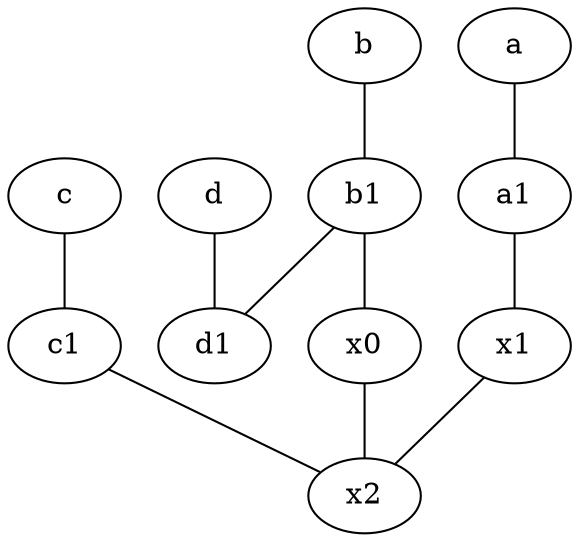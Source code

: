 graph {
	node [labelfontsize=50]
	d [labelfontsize=50 pos="2,5!"]
	x2 [labelfontsize=50]
	x1 [labelfontsize=50]
	c1 [labelfontsize=50 pos="4.5,3!"]
	a1 [labelfontsize=50 pos="8,3!"]
	x0 [labelfontsize=50]
	b1 [labelfontsize=50 pos="9,4!"]
	d1 [labelfontsize=50 pos="3,5!"]
	b1 -- d1
	c -- c1
	a -- a1
	d -- d1
	b1 -- x0
	x1 -- x2
	c1 -- x2
	b -- b1
	x0 -- x2
	a1 -- x1
}
